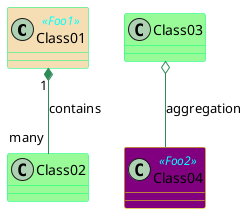 @startuml

' styles
' skinparam ClassBackgroundColor PaleGreen
skinparam class {
    BackgroundColor PaleGreen
    ArrowColor SeaGreen
    BorderColor SpringGreen
    BackgroundColor<<Foo1>> Wheat
    BackgroundColor<<Foo2>> Purple
    BorderColor<<Foo2>> Yellow
    ' StereotypeFontColor Cyan
}

' skinparam stereotypeCBackgroundColor YellowGreen
' skinparam stereotypeCBackgroundColor<<Foo1>> DimGram
skinparam ClassStereotypeFontColor Cyan

' Definitions
class Class01 << Foo1 >>
class Class02
class Class03
class Class04 << Foo2 >>

' Relationships
Class01 "1" *-- "many" Class02 : contains
Class03 o-- Class04 : aggregation

@enduml